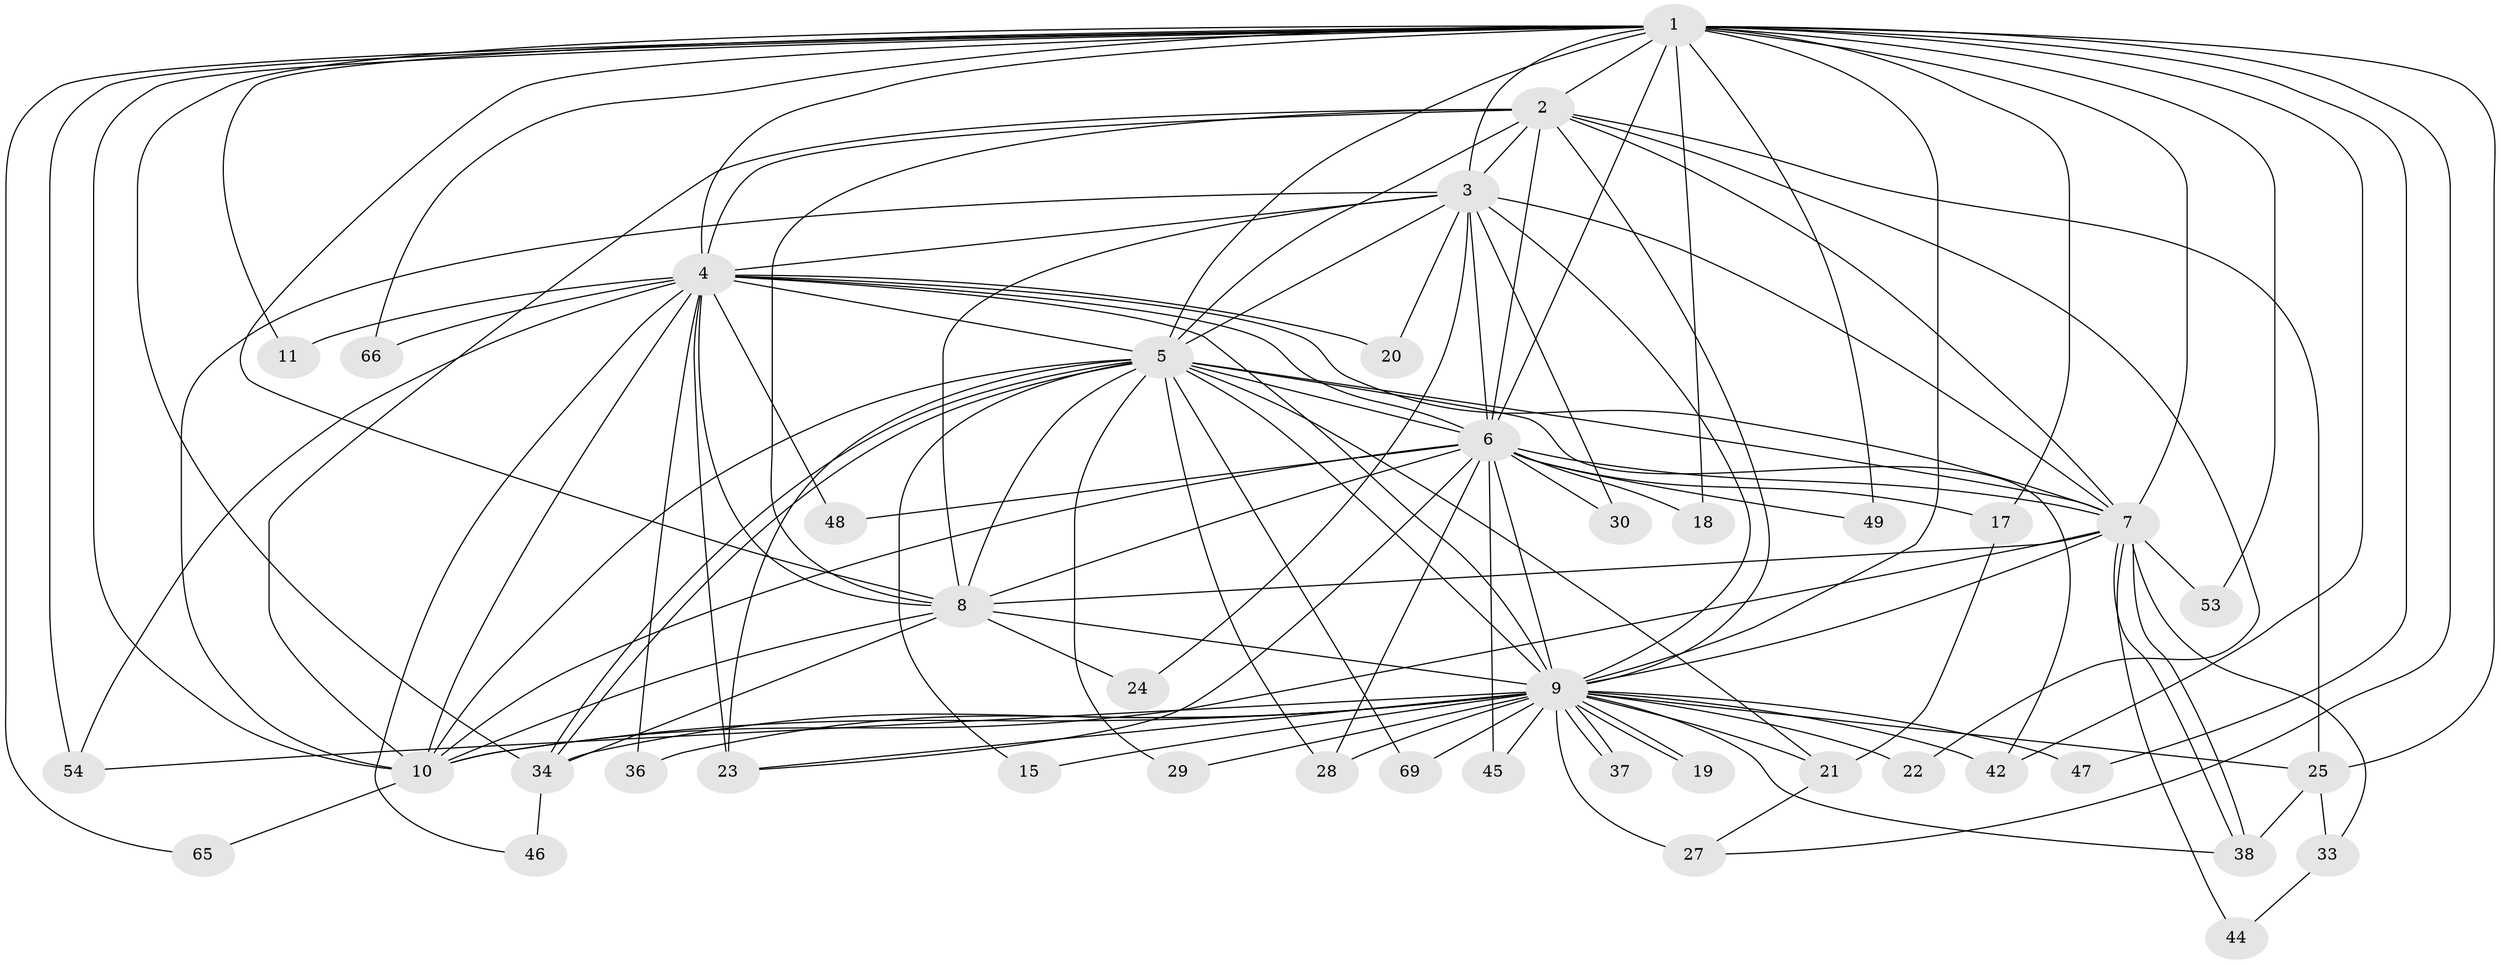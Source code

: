 // original degree distribution, {24: 0.014084507042253521, 12: 0.056338028169014086, 18: 0.014084507042253521, 20: 0.028169014084507043, 15: 0.014084507042253521, 27: 0.014084507042253521, 2: 0.5492957746478874, 5: 0.07042253521126761, 6: 0.014084507042253521, 4: 0.07042253521126761, 3: 0.15492957746478872}
// Generated by graph-tools (version 1.1) at 2025/17/03/04/25 18:17:51]
// undirected, 42 vertices, 122 edges
graph export_dot {
graph [start="1"]
  node [color=gray90,style=filled];
  1 [super="+14"];
  2;
  3;
  4;
  5 [super="+12"];
  6 [super="+43"];
  7;
  8 [super="+67"];
  9 [super="+16+26+13"];
  10;
  11;
  15;
  17 [super="+40"];
  18;
  19;
  20;
  21;
  22;
  23 [super="+59"];
  24;
  25 [super="+51"];
  27 [super="+55+32"];
  28 [super="+31"];
  29;
  30;
  33;
  34 [super="+58+39"];
  36;
  37;
  38 [super="+60"];
  42 [super="+56"];
  44;
  45;
  46;
  47;
  48;
  49;
  53;
  54 [super="+71"];
  65;
  66;
  69;
  1 -- 2;
  1 -- 3;
  1 -- 4;
  1 -- 5;
  1 -- 6;
  1 -- 7;
  1 -- 8;
  1 -- 9 [weight=3];
  1 -- 10;
  1 -- 11;
  1 -- 17;
  1 -- 18;
  1 -- 42;
  1 -- 47;
  1 -- 49;
  1 -- 53;
  1 -- 54;
  1 -- 65;
  1 -- 66;
  1 -- 34;
  1 -- 27;
  1 -- 25;
  2 -- 3;
  2 -- 4;
  2 -- 5;
  2 -- 6;
  2 -- 7;
  2 -- 8 [weight=2];
  2 -- 9;
  2 -- 10;
  2 -- 22;
  2 -- 25;
  3 -- 4;
  3 -- 5;
  3 -- 6;
  3 -- 7;
  3 -- 8;
  3 -- 9;
  3 -- 10;
  3 -- 20;
  3 -- 24;
  3 -- 30;
  4 -- 5;
  4 -- 6;
  4 -- 7;
  4 -- 8;
  4 -- 9 [weight=2];
  4 -- 10;
  4 -- 11;
  4 -- 20;
  4 -- 36;
  4 -- 46;
  4 -- 48;
  4 -- 54;
  4 -- 66;
  4 -- 23;
  5 -- 6 [weight=2];
  5 -- 7 [weight=2];
  5 -- 8;
  5 -- 9 [weight=2];
  5 -- 10;
  5 -- 21;
  5 -- 23 [weight=3];
  5 -- 29;
  5 -- 34;
  5 -- 34;
  5 -- 42;
  5 -- 69;
  5 -- 28;
  5 -- 15;
  6 -- 7;
  6 -- 8;
  6 -- 9;
  6 -- 10;
  6 -- 17 [weight=3];
  6 -- 18;
  6 -- 23;
  6 -- 30;
  6 -- 45;
  6 -- 48;
  6 -- 49;
  6 -- 28;
  7 -- 8;
  7 -- 9;
  7 -- 10;
  7 -- 33;
  7 -- 38;
  7 -- 38;
  7 -- 44;
  7 -- 53;
  8 -- 9;
  8 -- 10;
  8 -- 24;
  8 -- 34;
  9 -- 10 [weight=3];
  9 -- 15;
  9 -- 19;
  9 -- 19;
  9 -- 22;
  9 -- 25 [weight=2];
  9 -- 36;
  9 -- 37;
  9 -- 37;
  9 -- 45;
  9 -- 69;
  9 -- 27 [weight=2];
  9 -- 38;
  9 -- 34;
  9 -- 54;
  9 -- 21 [weight=2];
  9 -- 28;
  9 -- 23;
  9 -- 29;
  9 -- 42;
  9 -- 47;
  10 -- 65;
  17 -- 21;
  21 -- 27;
  25 -- 33;
  25 -- 38;
  33 -- 44;
  34 -- 46;
}
